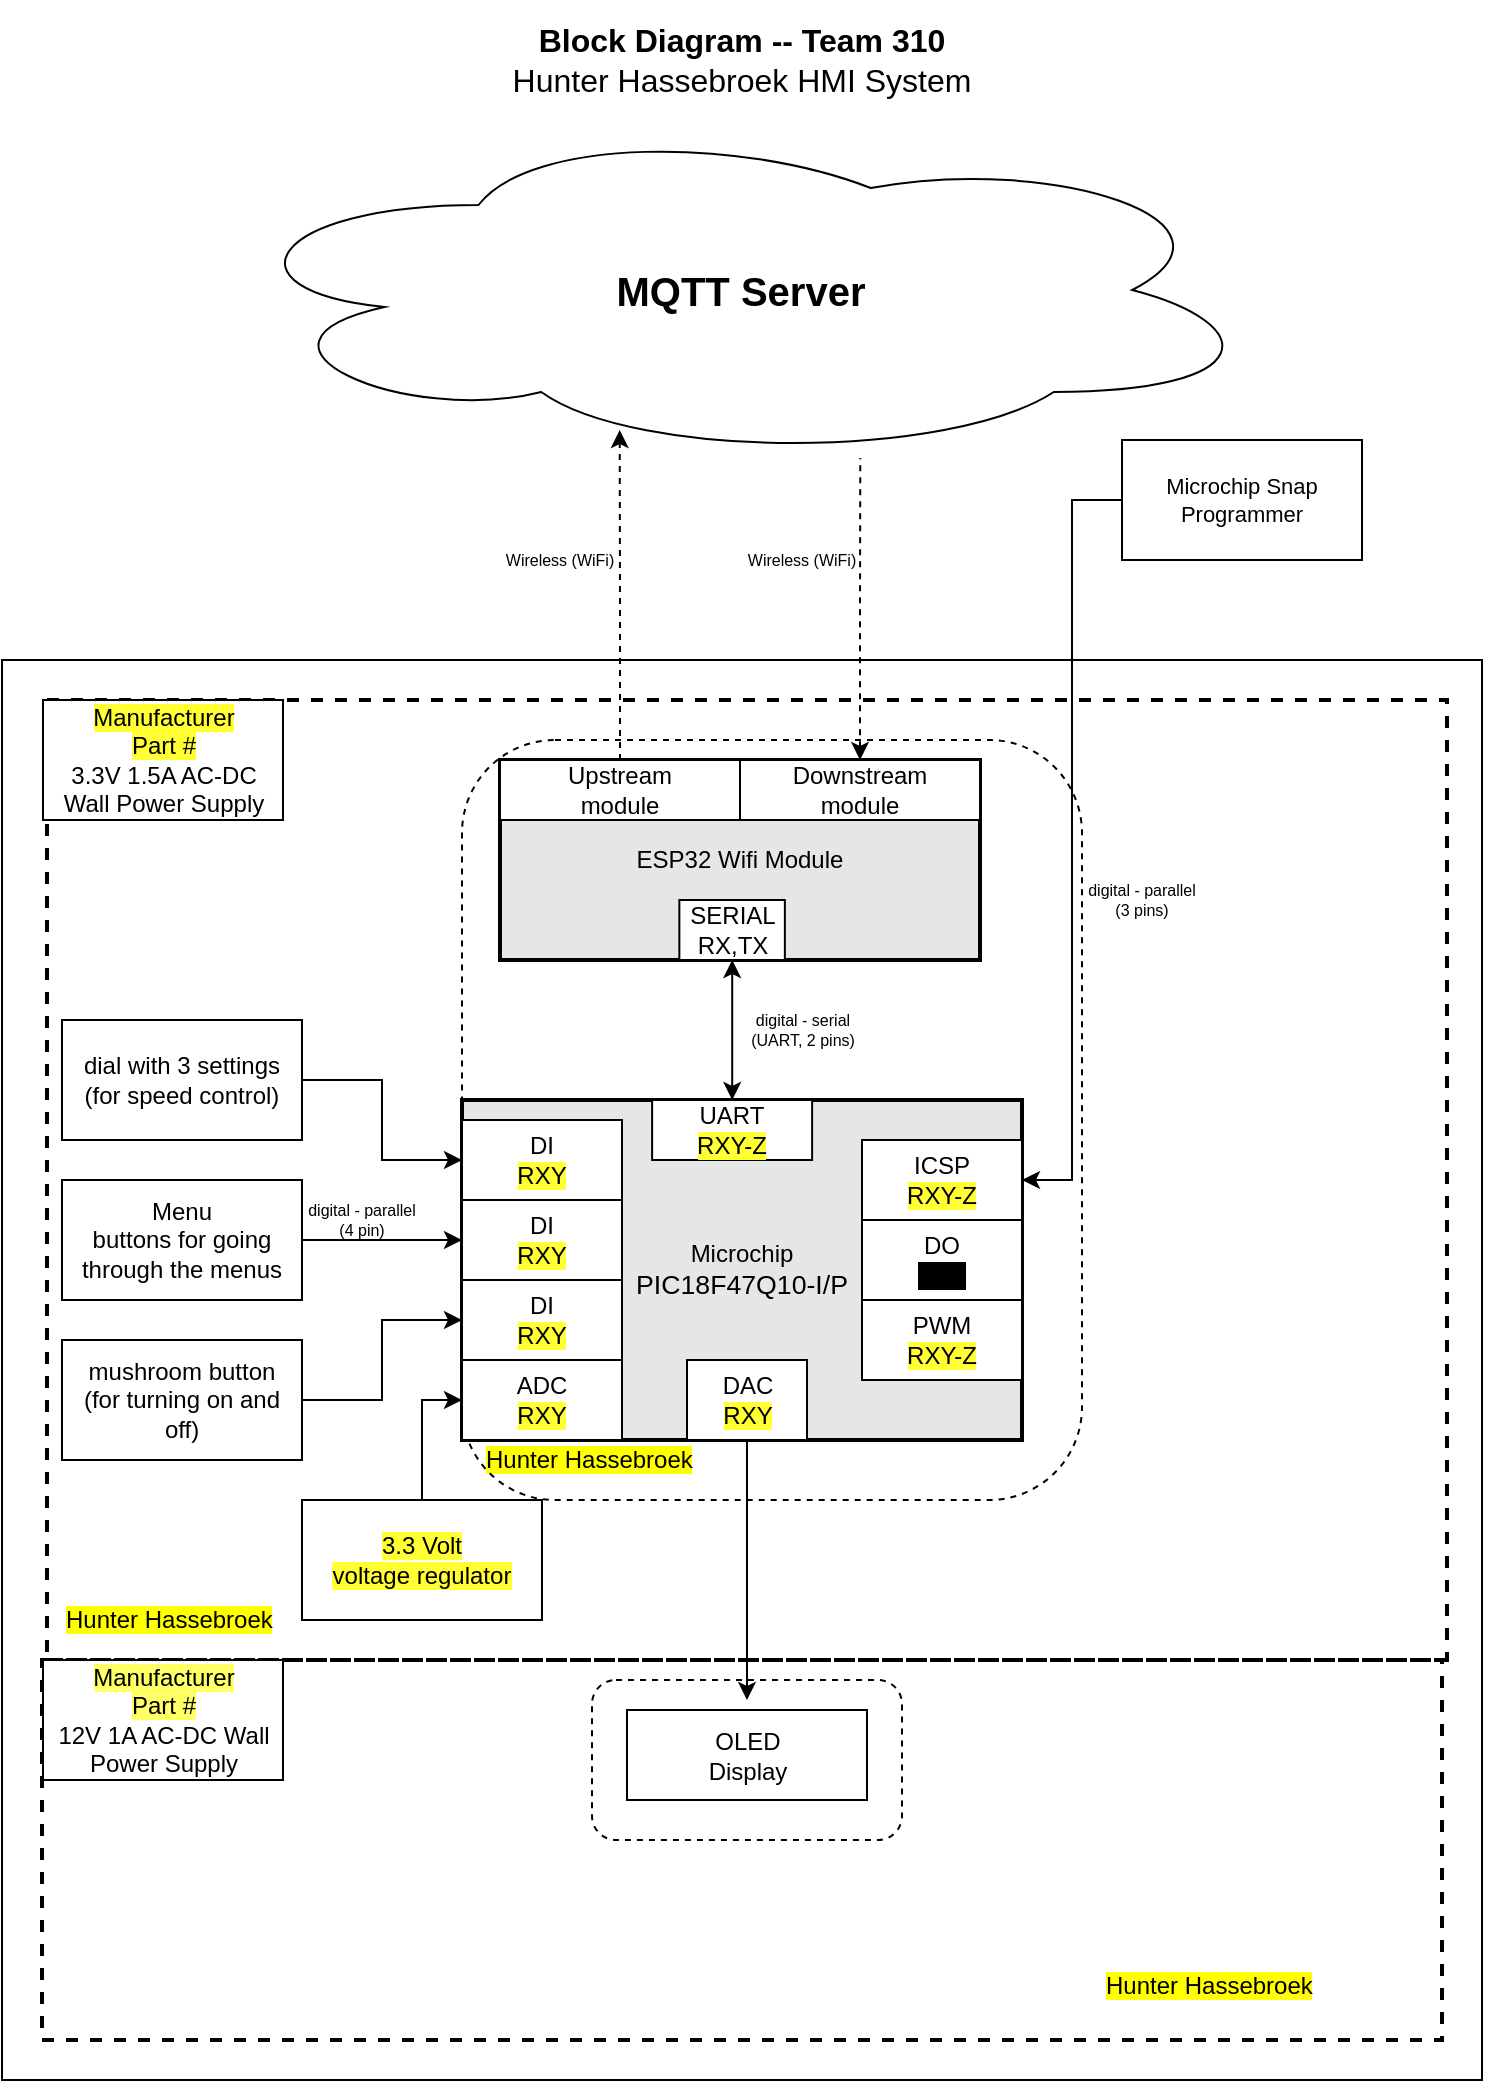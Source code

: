 <mxfile version="26.0.8">
  <diagram name="Page-1" id="90a13364-a465-7bf4-72fc-28e22215d7a0">
    <mxGraphModel dx="2947.5" dy="666" grid="1" gridSize="10" guides="1" tooltips="1" connect="1" arrows="1" fold="1" page="1" pageScale="1.5" pageWidth="1169" pageHeight="827" background="#ffffff" math="0" shadow="0">
      <root>
        <mxCell id="0" style=";html=1;" />
        <mxCell id="1" style=";html=1;" parent="0" />
        <mxCell id="aC57QmPyYTqG6Asludqg-9" value="" style="rounded=0;whiteSpace=wrap;html=1;fontSize=16;" parent="1" vertex="1">
          <mxGeometry x="-20" y="350" width="740" height="710" as="geometry" />
        </mxCell>
        <mxCell id="zSoxXOAhGFOt2usmLHU0-1" value="" style="rounded=0;whiteSpace=wrap;html=1;fillColor=none;dashed=1;strokeWidth=2;" parent="1" vertex="1">
          <mxGeometry x="2.5" y="370" width="700" height="480" as="geometry" />
        </mxCell>
        <mxCell id="zSoxXOAhGFOt2usmLHU0-2" value="" style="rounded=0;whiteSpace=wrap;html=1;fillColor=none;dashed=1;strokeWidth=2;" parent="1" vertex="1">
          <mxGeometry y="850" width="700" height="190" as="geometry" />
        </mxCell>
        <mxCell id="S8yp5X4-lJhxRksTFqpk-2" value="" style="rounded=1;whiteSpace=wrap;html=1;fillColor=none;dashed=1;" parent="1" vertex="1">
          <mxGeometry x="275" y="860" width="155" height="80" as="geometry" />
        </mxCell>
        <mxCell id="9j5Bc3N9rgv02oG_bQQu-1" value="&lt;b&gt;&lt;font style=&quot;font-size: 20px&quot;&gt;MQTT Server&lt;/font&gt;&lt;/b&gt;" style="ellipse;shape=cloud;whiteSpace=wrap;html=1;" parent="1" vertex="1">
          <mxGeometry x="87.5" y="80" width="523" height="170" as="geometry" />
        </mxCell>
        <mxCell id="J8ns3n-xOa6iXa_PQh_Z-5" style="edgeStyle=orthogonalEdgeStyle;rounded=0;orthogonalLoop=1;jettySize=auto;html=1;exitX=0.5;exitY=0;exitDx=0;exitDy=0;entryX=0;entryY=0.5;entryDx=0;entryDy=0;" parent="1" source="9j5Bc3N9rgv02oG_bQQu-11" target="9j5Bc3N9rgv02oG_bQQu-30" edge="1">
          <mxGeometry relative="1" as="geometry" />
        </mxCell>
        <mxCell id="9j5Bc3N9rgv02oG_bQQu-11" value="&lt;div&gt;&lt;div&gt;&lt;span style=&quot;background-color: rgb(255, 255, 51);&quot;&gt;3.3 Volt&lt;/span&gt;&lt;/div&gt;&lt;/div&gt;&lt;div&gt;&lt;span style=&quot;background-color: rgb(255, 255, 51);&quot;&gt;voltage regulator&lt;/span&gt;&lt;/div&gt;" style="rounded=0;whiteSpace=wrap;html=1;" parent="1" vertex="1">
          <mxGeometry x="130" y="770" width="120" height="60" as="geometry" />
        </mxCell>
        <mxCell id="9j5Bc3N9rgv02oG_bQQu-24" value="dial with 3 settings&lt;div&gt;(for speed control)&lt;/div&gt;" style="rounded=0;whiteSpace=wrap;html=1;" parent="1" vertex="1">
          <mxGeometry x="10" y="530" width="120" height="60" as="geometry" />
        </mxCell>
        <mxCell id="9j5Bc3N9rgv02oG_bQQu-47" value="" style="group;strokeWidth=1;" parent="1" vertex="1" connectable="0">
          <mxGeometry x="240" y="570" width="250" height="190" as="geometry" />
        </mxCell>
        <mxCell id="9j5Bc3N9rgv02oG_bQQu-6" value="&lt;div&gt;Microchip&lt;/div&gt;&lt;div&gt;&lt;span style=&quot;font-size: 10pt ; font-family: &amp;#34;arial&amp;#34; ; font-style: normal&quot;&gt;PIC18F47Q10-I/P&lt;/span&gt;&lt;/div&gt;" style="rounded=0;whiteSpace=wrap;html=1;strokeWidth=2;fillColor=#E6E6E6;" parent="9j5Bc3N9rgv02oG_bQQu-47" vertex="1">
          <mxGeometry x="-30" width="280" height="170" as="geometry" />
        </mxCell>
        <mxCell id="9j5Bc3N9rgv02oG_bQQu-29" value="&lt;div&gt;DI&lt;/div&gt;&lt;span style=&quot;background-color: rgb(255 , 255 , 51)&quot;&gt;RXY&lt;/span&gt;" style="rounded=0;whiteSpace=wrap;html=1;" parent="9j5Bc3N9rgv02oG_bQQu-47" vertex="1">
          <mxGeometry x="-30" y="10" width="80" height="40" as="geometry" />
        </mxCell>
        <mxCell id="9j5Bc3N9rgv02oG_bQQu-31" value="&lt;div&gt;DO&lt;/div&gt;&lt;span style=&quot;background-color: rgb(0, 0, 0)&quot;&gt;RXY&lt;/span&gt;" style="rounded=0;whiteSpace=wrap;html=1;" parent="9j5Bc3N9rgv02oG_bQQu-47" vertex="1">
          <mxGeometry x="170" y="60" width="80" height="40" as="geometry" />
        </mxCell>
        <mxCell id="9j5Bc3N9rgv02oG_bQQu-33" value="&lt;div&gt;PWM&lt;br&gt;&lt;/div&gt;&lt;div&gt;&lt;span style=&quot;background-color: rgb(255 , 255 , 51)&quot;&gt;RXY-Z&lt;/span&gt;&lt;/div&gt;" style="rounded=0;whiteSpace=wrap;html=1;" parent="9j5Bc3N9rgv02oG_bQQu-47" vertex="1">
          <mxGeometry x="170" y="100" width="80" height="40" as="geometry" />
        </mxCell>
        <mxCell id="9j5Bc3N9rgv02oG_bQQu-36" value="&lt;div&gt;DAC&lt;/div&gt;&lt;div&gt;&lt;span style=&quot;background-color: rgb(255 , 255 , 51)&quot;&gt;RXY&lt;/span&gt;&lt;/div&gt;" style="rounded=0;whiteSpace=wrap;html=1;" parent="9j5Bc3N9rgv02oG_bQQu-47" vertex="1">
          <mxGeometry x="82.5" y="130" width="60" height="40" as="geometry" />
        </mxCell>
        <mxCell id="9j5Bc3N9rgv02oG_bQQu-40" value="&lt;div&gt;UART&lt;/div&gt;&lt;span style=&quot;background-color: rgb(255 , 255 , 51)&quot;&gt;RXY-Z&lt;/span&gt;" style="rounded=0;whiteSpace=wrap;html=1;" parent="9j5Bc3N9rgv02oG_bQQu-47" vertex="1">
          <mxGeometry x="65.06" width="80" height="30" as="geometry" />
        </mxCell>
        <mxCell id="aC57QmPyYTqG6Asludqg-1" value="&lt;div&gt;ICSP&lt;/div&gt;&lt;span style=&quot;background-color: rgb(255 , 255 , 51)&quot;&gt;RXY-Z&lt;/span&gt;" style="rounded=0;whiteSpace=wrap;html=1;" parent="9j5Bc3N9rgv02oG_bQQu-47" vertex="1">
          <mxGeometry x="170" y="20" width="80" height="40" as="geometry" />
        </mxCell>
        <mxCell id="S8yp5X4-lJhxRksTFqpk-17" value="&lt;span style=&quot;background-color: rgb(255, 255, 0);&quot;&gt;Hunter Hassebroek&lt;/span&gt;" style="text;html=1;strokeColor=none;fillColor=none;align=left;verticalAlign=middle;whiteSpace=wrap;rounded=0;dashed=1;" parent="9j5Bc3N9rgv02oG_bQQu-47" vertex="1">
          <mxGeometry x="-20" y="170" width="120" height="20" as="geometry" />
        </mxCell>
        <mxCell id="hdncduLaqTcvyAQwggt0-4" value="&lt;div&gt;DI&lt;/div&gt;&lt;span style=&quot;background-color: rgb(255 , 255 , 51)&quot;&gt;RXY&lt;/span&gt;" style="rounded=0;whiteSpace=wrap;html=1;" vertex="1" parent="9j5Bc3N9rgv02oG_bQQu-47">
          <mxGeometry x="-30" y="50" width="80" height="40" as="geometry" />
        </mxCell>
        <mxCell id="hdncduLaqTcvyAQwggt0-3" value="&lt;div&gt;DI&lt;/div&gt;&lt;span style=&quot;background-color: rgb(255 , 255 , 51)&quot;&gt;RXY&lt;/span&gt;" style="rounded=0;whiteSpace=wrap;html=1;" vertex="1" parent="9j5Bc3N9rgv02oG_bQQu-47">
          <mxGeometry x="-30" y="90" width="80" height="40" as="geometry" />
        </mxCell>
        <mxCell id="9j5Bc3N9rgv02oG_bQQu-26" style="edgeStyle=orthogonalEdgeStyle;rounded=0;sketch=0;orthogonalLoop=1;jettySize=auto;html=1;entryX=0;entryY=0.5;entryDx=0;entryDy=0;startArrow=none;startFill=0;strokeWidth=1;" parent="1" source="9j5Bc3N9rgv02oG_bQQu-24" target="9j5Bc3N9rgv02oG_bQQu-29" edge="1">
          <mxGeometry x="30" y="40" as="geometry" />
        </mxCell>
        <mxCell id="_skWGeGQ9FX85H6YMqPT-2" value="OLED&lt;div&gt;Display&lt;/div&gt;" style="rounded=0;whiteSpace=wrap;html=1;" parent="1" vertex="1">
          <mxGeometry x="292.5" y="875" width="120" height="45" as="geometry" />
        </mxCell>
        <mxCell id="JOMnKlJys3NHe0t_5HwK-2" value="&lt;div style=&quot;font-size: 8px&quot;&gt;digital - parallel&lt;/div&gt;&lt;div style=&quot;font-size: 8px&quot;&gt;(4 pin)&lt;br&gt;&lt;/div&gt;" style="text;html=1;strokeColor=none;fillColor=none;align=center;verticalAlign=middle;whiteSpace=wrap;rounded=0;fontSize=8;rotation=0;" parent="1" vertex="1">
          <mxGeometry x="130" y="620" width="60" height="20" as="geometry" />
        </mxCell>
        <mxCell id="J8ns3n-xOa6iXa_PQh_Z-4" style="edgeStyle=orthogonalEdgeStyle;rounded=0;orthogonalLoop=1;jettySize=auto;html=1;exitX=0.5;exitY=1;exitDx=0;exitDy=0;entryX=0.5;entryY=0;entryDx=0;entryDy=0;" parent="1" source="9j5Bc3N9rgv02oG_bQQu-36" edge="1">
          <mxGeometry relative="1" as="geometry">
            <mxPoint x="352.5" y="870" as="targetPoint" />
          </mxGeometry>
        </mxCell>
        <mxCell id="J8ns3n-xOa6iXa_PQh_Z-11" value="&lt;p style=&quot;line-height: 120%&quot;&gt;&lt;span style=&quot;background-color: rgb(255 , 255 , 51)&quot;&gt;Manufacturer &lt;br&gt;Part #&lt;/span&gt;&lt;br&gt;3.3V 1.5A AC-DC Wall Power Supply&lt;br&gt;&lt;/p&gt;" style="rounded=0;whiteSpace=wrap;html=1;" parent="1" vertex="1">
          <mxGeometry x="0.5" y="370" width="120" height="60" as="geometry" />
        </mxCell>
        <mxCell id="J8ns3n-xOa6iXa_PQh_Z-14" value="&lt;span style=&quot;background-color: rgb(255 , 255 , 102)&quot;&gt;Manufacturer&lt;/span&gt;&lt;div&gt;&lt;span style=&quot;background-color: rgb(255 , 255 , 102)&quot;&gt;Part #&lt;/span&gt;&lt;/div&gt;&lt;div&gt;12V 1A AC-DC Wall Power Supply&lt;/div&gt;" style="rounded=0;whiteSpace=wrap;html=1;" parent="1" vertex="1">
          <mxGeometry x="0.5" y="850" width="120" height="60" as="geometry" />
        </mxCell>
        <mxCell id="aC57QmPyYTqG6Asludqg-2" value="&lt;div style=&quot;font-size: 8px;&quot;&gt;digital - serial&lt;br style=&quot;font-size: 8px;&quot;&gt;(UART, 2 pins)&lt;/div&gt;" style="edgeStyle=orthogonalEdgeStyle;rounded=0;orthogonalLoop=1;jettySize=auto;html=1;fontSize=8;startArrow=classic;startFill=1;" parent="1" source="9j5Bc3N9rgv02oG_bQQu-41" target="9j5Bc3N9rgv02oG_bQQu-40" edge="1">
          <mxGeometry x="-0.001" y="-35" relative="1" as="geometry">
            <mxPoint x="70" as="offset" />
          </mxGeometry>
        </mxCell>
        <mxCell id="aC57QmPyYTqG6Asludqg-6" style="edgeStyle=orthogonalEdgeStyle;rounded=0;orthogonalLoop=1;jettySize=auto;html=1;startArrow=classic;startFill=1;fontSize=8;entryX=0.615;entryY=0.994;entryDx=0;entryDy=0;entryPerimeter=0;endArrow=none;endFill=0;dashed=1;" parent="1" source="9j5Bc3N9rgv02oG_bQQu-49" target="9j5Bc3N9rgv02oG_bQQu-1" edge="1">
          <mxGeometry relative="1" as="geometry">
            <mxPoint x="470" y="290" as="targetPoint" />
          </mxGeometry>
        </mxCell>
        <mxCell id="aC57QmPyYTqG6Asludqg-7" style="edgeStyle=orthogonalEdgeStyle;rounded=0;orthogonalLoop=1;jettySize=auto;html=1;entryX=0.385;entryY=0.912;entryDx=0;entryDy=0;entryPerimeter=0;startArrow=none;startFill=0;fontSize=8;dashed=1;" parent="1" source="9j5Bc3N9rgv02oG_bQQu-42" target="9j5Bc3N9rgv02oG_bQQu-1" edge="1">
          <mxGeometry relative="1" as="geometry" />
        </mxCell>
        <mxCell id="aC57QmPyYTqG6Asludqg-8" value="&lt;div style=&quot;font-size: 16px&quot;&gt;&lt;b style=&quot;font-size: 16px&quot;&gt;Block Diagram -- Team 310&lt;/b&gt;&lt;/div&gt;&lt;div style=&quot;font-size: 16px&quot;&gt;Hunter Hassebroek HMI System&lt;/div&gt;" style="text;html=1;strokeColor=none;fillColor=none;align=center;verticalAlign=middle;whiteSpace=wrap;rounded=0;fontSize=16;" parent="1" vertex="1">
          <mxGeometry x="20" y="20" width="660" height="60" as="geometry" />
        </mxCell>
        <mxCell id="aC57QmPyYTqG6Asludqg-13" style="edgeStyle=orthogonalEdgeStyle;rounded=0;orthogonalLoop=1;jettySize=auto;html=1;entryX=1;entryY=0.5;entryDx=0;entryDy=0;startArrow=none;startFill=0;endArrow=classic;fontSize=11;strokeWidth=1;sketch=0;" parent="1" source="aC57QmPyYTqG6Asludqg-10" target="aC57QmPyYTqG6Asludqg-1" edge="1">
          <mxGeometry relative="1" as="geometry" />
        </mxCell>
        <mxCell id="aC57QmPyYTqG6Asludqg-10" value="Microchip Snap Programmer" style="rounded=0;whiteSpace=wrap;html=1;fontSize=11;" parent="1" vertex="1">
          <mxGeometry x="540" y="240" width="120" height="60" as="geometry" />
        </mxCell>
        <mxCell id="qvk3YT8bBgQgHgqkpW-t-2" value="&lt;div style=&quot;font-size: 8px&quot;&gt;digital - parallel&lt;br&gt;&lt;/div&gt;&lt;div style=&quot;font-size: 8px&quot;&gt;(3 pins)&lt;/div&gt;" style="text;html=1;strokeColor=none;fillColor=none;align=center;verticalAlign=middle;whiteSpace=wrap;rounded=0;fontSize=8;rotation=0;" parent="1" vertex="1">
          <mxGeometry x="520" y="460" width="60" height="20" as="geometry" />
        </mxCell>
        <mxCell id="qvk3YT8bBgQgHgqkpW-t-4" value="&lt;div style=&quot;font-size: 8px&quot;&gt;Wireless (WiFi)&lt;/div&gt;" style="text;html=1;strokeColor=none;fillColor=none;align=center;verticalAlign=middle;whiteSpace=wrap;rounded=0;fontSize=8;rotation=0;" parent="1" vertex="1">
          <mxGeometry x="229" y="290" width="60" height="20" as="geometry" />
        </mxCell>
        <mxCell id="Jm0UklxG5w7mDhQz4Tn1-1" value="&lt;div style=&quot;font-size: 8px&quot;&gt;Wireless (WiFi)&lt;/div&gt;" style="text;html=1;strokeColor=none;fillColor=none;align=center;verticalAlign=middle;whiteSpace=wrap;rounded=0;fontSize=8;rotation=0;" parent="1" vertex="1">
          <mxGeometry x="350" y="290" width="60" height="20" as="geometry" />
        </mxCell>
        <mxCell id="S8yp5X4-lJhxRksTFqpk-7" value="&lt;span style=&quot;background-color: rgb(255, 255, 0);&quot;&gt;Hunter Hassebroek&lt;/span&gt;" style="text;html=1;strokeColor=none;fillColor=none;align=left;verticalAlign=middle;whiteSpace=wrap;rounded=0;dashed=1;" parent="1" vertex="1">
          <mxGeometry x="530" y="1002.5" width="120" height="20" as="geometry" />
        </mxCell>
        <mxCell id="S8yp5X4-lJhxRksTFqpk-9" value="&lt;span style=&quot;background-color: rgb(255, 255, 0);&quot;&gt;Hunter Hassebroek&lt;/span&gt;" style="text;html=1;strokeColor=none;fillColor=none;align=left;verticalAlign=middle;whiteSpace=wrap;rounded=0;dashed=1;" parent="1" vertex="1">
          <mxGeometry x="10" y="820" width="120" height="20" as="geometry" />
        </mxCell>
        <mxCell id="9j5Bc3N9rgv02oG_bQQu-5" value="ESP32 Wifi Module" style="rounded=0;whiteSpace=wrap;html=1;strokeWidth=2;fillColor=#E6E6E6;" parent="1" vertex="1">
          <mxGeometry x="229" y="400" width="240" height="100" as="geometry" />
        </mxCell>
        <mxCell id="9j5Bc3N9rgv02oG_bQQu-41" value="&lt;div&gt;SERIAL&lt;/div&gt;RX,TX" style="rounded=0;whiteSpace=wrap;html=1;" parent="1" vertex="1">
          <mxGeometry x="318.679" y="470" width="52.752" height="30" as="geometry" />
        </mxCell>
        <mxCell id="9j5Bc3N9rgv02oG_bQQu-42" value="Upstream&lt;div&gt;module&lt;/div&gt;" style="rounded=0;whiteSpace=wrap;html=1;" parent="1" vertex="1">
          <mxGeometry x="229" y="400" width="120" height="30" as="geometry" />
        </mxCell>
        <mxCell id="9j5Bc3N9rgv02oG_bQQu-49" value="Downstream&lt;div&gt;module&lt;/div&gt;" style="rounded=0;whiteSpace=wrap;html=1;" parent="1" vertex="1">
          <mxGeometry x="349" y="400" width="120" height="30" as="geometry" />
        </mxCell>
        <mxCell id="S8yp5X4-lJhxRksTFqpk-14" value="" style="rounded=1;whiteSpace=wrap;html=1;fillColor=none;dashed=1;" parent="1" vertex="1">
          <mxGeometry x="210" y="390" width="310" height="380" as="geometry" />
        </mxCell>
        <mxCell id="hdncduLaqTcvyAQwggt0-6" value="" style="edgeStyle=orthogonalEdgeStyle;rounded=0;orthogonalLoop=1;jettySize=auto;html=1;" edge="1" parent="1" source="hdncduLaqTcvyAQwggt0-2" target="hdncduLaqTcvyAQwggt0-3">
          <mxGeometry relative="1" as="geometry" />
        </mxCell>
        <mxCell id="hdncduLaqTcvyAQwggt0-2" value="mushroom button&lt;div&gt;(for turning on and off)&lt;/div&gt;" style="rounded=0;whiteSpace=wrap;html=1;" vertex="1" parent="1">
          <mxGeometry x="10" y="690" width="120" height="60" as="geometry" />
        </mxCell>
        <mxCell id="9j5Bc3N9rgv02oG_bQQu-30" value="&lt;div&gt;ADC&lt;/div&gt;&lt;div&gt;&lt;span style=&quot;background-color: rgb(255 , 255 , 51)&quot;&gt;RXY&lt;/span&gt;&lt;/div&gt;" style="rounded=0;whiteSpace=wrap;html=1;" parent="1" vertex="1">
          <mxGeometry x="210" y="700" width="80" height="40" as="geometry" />
        </mxCell>
        <mxCell id="hdncduLaqTcvyAQwggt0-11" style="edgeStyle=orthogonalEdgeStyle;rounded=0;orthogonalLoop=1;jettySize=auto;html=1;entryX=0;entryY=0.5;entryDx=0;entryDy=0;" edge="1" parent="1" source="hdncduLaqTcvyAQwggt0-7" target="hdncduLaqTcvyAQwggt0-4">
          <mxGeometry relative="1" as="geometry" />
        </mxCell>
        <mxCell id="hdncduLaqTcvyAQwggt0-7" value="Menu&lt;div&gt;buttons for going through the menus&lt;/div&gt;" style="rounded=0;whiteSpace=wrap;html=1;" vertex="1" parent="1">
          <mxGeometry x="10" y="610" width="120" height="60" as="geometry" />
        </mxCell>
      </root>
    </mxGraphModel>
  </diagram>
</mxfile>
